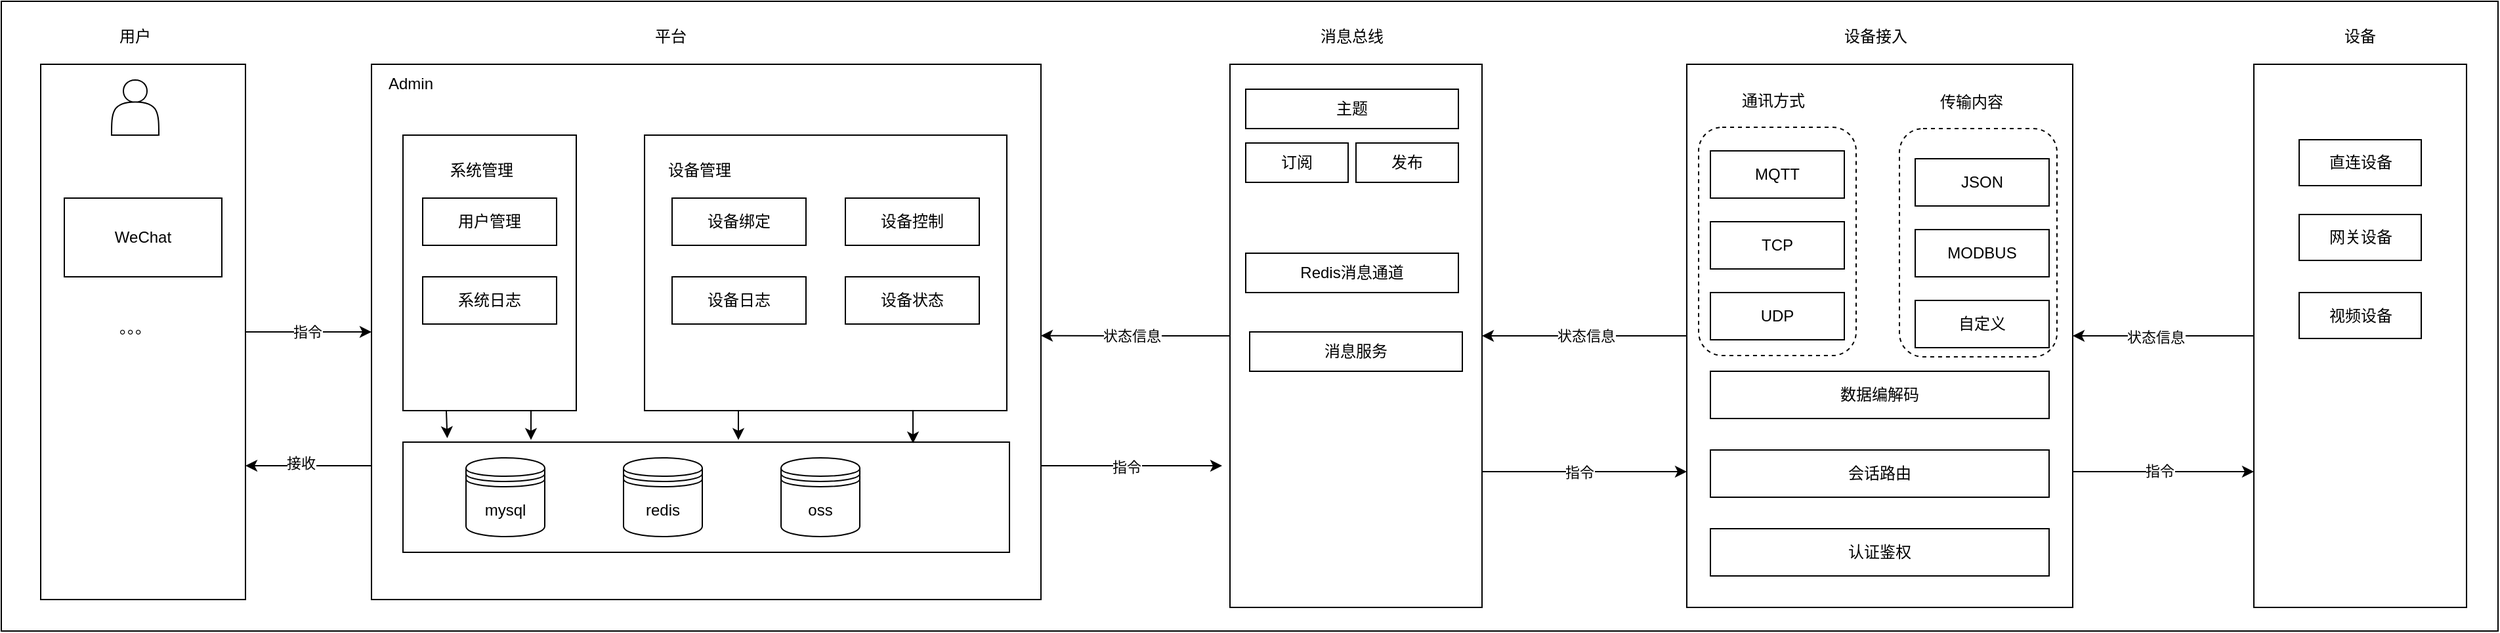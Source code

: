 <mxfile version="24.7.16">
  <diagram name="第 1 页" id="Uymzaz3JeZ9fraL9nddr">
    <mxGraphModel dx="1207" dy="711" grid="1" gridSize="6" guides="1" tooltips="1" connect="1" arrows="1" fold="1" page="1" pageScale="1" pageWidth="4681" pageHeight="3300" math="0" shadow="0">
      <root>
        <mxCell id="0" />
        <mxCell id="1" parent="0" />
        <mxCell id="L5mioAHmbzhNOaYdM3QG-81" value="" style="rounded=0;whiteSpace=wrap;html=1;" vertex="1" parent="1">
          <mxGeometry x="132" y="186" width="1902" height="480" as="geometry" />
        </mxCell>
        <mxCell id="L5mioAHmbzhNOaYdM3QG-66" style="edgeStyle=orthogonalEdgeStyle;rounded=0;orthogonalLoop=1;jettySize=auto;html=1;exitX=0;exitY=0.5;exitDx=0;exitDy=0;entryX=1;entryY=0.5;entryDx=0;entryDy=0;" edge="1" parent="1" source="L5mioAHmbzhNOaYdM3QG-35" target="L5mioAHmbzhNOaYdM3QG-34">
          <mxGeometry relative="1" as="geometry" />
        </mxCell>
        <mxCell id="L5mioAHmbzhNOaYdM3QG-79" value="状态信息" style="edgeLabel;html=1;align=center;verticalAlign=middle;resizable=0;points=[];" vertex="1" connectable="0" parent="L5mioAHmbzhNOaYdM3QG-66">
          <mxGeometry x="-0.013" relative="1" as="geometry">
            <mxPoint as="offset" />
          </mxGeometry>
        </mxCell>
        <mxCell id="L5mioAHmbzhNOaYdM3QG-76" style="edgeStyle=orthogonalEdgeStyle;rounded=0;orthogonalLoop=1;jettySize=auto;html=1;exitX=1;exitY=0.75;exitDx=0;exitDy=0;entryX=0;entryY=0.75;entryDx=0;entryDy=0;" edge="1" parent="1" source="L5mioAHmbzhNOaYdM3QG-35" target="L5mioAHmbzhNOaYdM3QG-60">
          <mxGeometry relative="1" as="geometry" />
        </mxCell>
        <mxCell id="L5mioAHmbzhNOaYdM3QG-77" value="指令" style="edgeLabel;html=1;align=center;verticalAlign=middle;resizable=0;points=[];" vertex="1" connectable="0" parent="L5mioAHmbzhNOaYdM3QG-76">
          <mxGeometry x="-0.048" y="1" relative="1" as="geometry">
            <mxPoint as="offset" />
          </mxGeometry>
        </mxCell>
        <mxCell id="L5mioAHmbzhNOaYdM3QG-35" value="" style="rounded=0;whiteSpace=wrap;html=1;" vertex="1" parent="1">
          <mxGeometry x="1416" y="234" width="294" height="414" as="geometry" />
        </mxCell>
        <mxCell id="L5mioAHmbzhNOaYdM3QG-49" value="" style="rounded=1;whiteSpace=wrap;html=1;dashed=1;" vertex="1" parent="1">
          <mxGeometry x="1578" y="283" width="120" height="174" as="geometry" />
        </mxCell>
        <mxCell id="L5mioAHmbzhNOaYdM3QG-48" value="" style="rounded=1;whiteSpace=wrap;html=1;dashed=1;" vertex="1" parent="1">
          <mxGeometry x="1425" y="282" width="120" height="174" as="geometry" />
        </mxCell>
        <mxCell id="L5mioAHmbzhNOaYdM3QG-69" style="edgeStyle=orthogonalEdgeStyle;rounded=0;orthogonalLoop=1;jettySize=auto;html=1;exitX=0;exitY=0.75;exitDx=0;exitDy=0;entryX=1;entryY=0.75;entryDx=0;entryDy=0;" edge="1" parent="1" source="L5mioAHmbzhNOaYdM3QG-4" target="L5mioAHmbzhNOaYdM3QG-1">
          <mxGeometry relative="1" as="geometry">
            <mxPoint x="324" y="540" as="targetPoint" />
          </mxGeometry>
        </mxCell>
        <mxCell id="L5mioAHmbzhNOaYdM3QG-70" value="接收" style="edgeLabel;html=1;align=center;verticalAlign=middle;resizable=0;points=[];" vertex="1" connectable="0" parent="L5mioAHmbzhNOaYdM3QG-69">
          <mxGeometry x="0.12" y="-2" relative="1" as="geometry">
            <mxPoint as="offset" />
          </mxGeometry>
        </mxCell>
        <mxCell id="L5mioAHmbzhNOaYdM3QG-72" style="edgeStyle=orthogonalEdgeStyle;rounded=0;orthogonalLoop=1;jettySize=auto;html=1;exitX=1;exitY=0.75;exitDx=0;exitDy=0;" edge="1" parent="1" source="L5mioAHmbzhNOaYdM3QG-4">
          <mxGeometry relative="1" as="geometry">
            <mxPoint x="1062" y="540" as="targetPoint" />
          </mxGeometry>
        </mxCell>
        <mxCell id="L5mioAHmbzhNOaYdM3QG-74" value="指令" style="edgeLabel;html=1;align=center;verticalAlign=middle;resizable=0;points=[];" vertex="1" connectable="0" parent="L5mioAHmbzhNOaYdM3QG-72">
          <mxGeometry x="-0.066" y="-1" relative="1" as="geometry">
            <mxPoint as="offset" />
          </mxGeometry>
        </mxCell>
        <mxCell id="L5mioAHmbzhNOaYdM3QG-4" value="" style="rounded=0;whiteSpace=wrap;html=1;" vertex="1" parent="1">
          <mxGeometry x="414" y="234" width="510" height="408" as="geometry" />
        </mxCell>
        <mxCell id="L5mioAHmbzhNOaYdM3QG-24" value="" style="verticalLabelPosition=bottom;verticalAlign=top;html=1;shape=mxgraph.basic.rect;fillColor2=none;strokeWidth=1;size=20;indent=5;" vertex="1" parent="1">
          <mxGeometry x="438" y="522" width="462" height="84" as="geometry" />
        </mxCell>
        <mxCell id="L5mioAHmbzhNOaYdM3QG-68" style="edgeStyle=orthogonalEdgeStyle;rounded=0;orthogonalLoop=1;jettySize=auto;html=1;exitX=1;exitY=0.5;exitDx=0;exitDy=0;entryX=0;entryY=0.5;entryDx=0;entryDy=0;" edge="1" parent="1" source="L5mioAHmbzhNOaYdM3QG-1" target="L5mioAHmbzhNOaYdM3QG-4">
          <mxGeometry relative="1" as="geometry">
            <mxPoint x="408" y="441" as="targetPoint" />
          </mxGeometry>
        </mxCell>
        <mxCell id="L5mioAHmbzhNOaYdM3QG-71" value="指令" style="edgeLabel;html=1;align=center;verticalAlign=middle;resizable=0;points=[];" vertex="1" connectable="0" parent="L5mioAHmbzhNOaYdM3QG-68">
          <mxGeometry x="-0.02" relative="1" as="geometry">
            <mxPoint as="offset" />
          </mxGeometry>
        </mxCell>
        <mxCell id="L5mioAHmbzhNOaYdM3QG-1" value="" style="rounded=0;whiteSpace=wrap;html=1;" vertex="1" parent="1">
          <mxGeometry x="162" y="234" width="156" height="408" as="geometry" />
        </mxCell>
        <mxCell id="L5mioAHmbzhNOaYdM3QG-2" value="" style="shape=actor;whiteSpace=wrap;html=1;" vertex="1" parent="1">
          <mxGeometry x="216" y="246" width="36" height="42" as="geometry" />
        </mxCell>
        <mxCell id="L5mioAHmbzhNOaYdM3QG-3" value="WeChat" style="rounded=0;whiteSpace=wrap;html=1;" vertex="1" parent="1">
          <mxGeometry x="180" y="336" width="120" height="60" as="geometry" />
        </mxCell>
        <mxCell id="L5mioAHmbzhNOaYdM3QG-5" value="" style="rounded=0;whiteSpace=wrap;html=1;" vertex="1" parent="1">
          <mxGeometry x="438" y="288" width="132" height="210" as="geometry" />
        </mxCell>
        <mxCell id="L5mioAHmbzhNOaYdM3QG-6" value="" style="rounded=0;whiteSpace=wrap;html=1;" vertex="1" parent="1">
          <mxGeometry x="622" y="288" width="276" height="210" as="geometry" />
        </mxCell>
        <mxCell id="L5mioAHmbzhNOaYdM3QG-7" value="系统管理" style="text;html=1;align=center;verticalAlign=middle;whiteSpace=wrap;rounded=0;" vertex="1" parent="1">
          <mxGeometry x="468" y="300" width="60" height="30" as="geometry" />
        </mxCell>
        <mxCell id="L5mioAHmbzhNOaYdM3QG-9" value="用户管理" style="rounded=0;whiteSpace=wrap;html=1;" vertex="1" parent="1">
          <mxGeometry x="453" y="336" width="102" height="36" as="geometry" />
        </mxCell>
        <mxCell id="L5mioAHmbzhNOaYdM3QG-11" value="设备管理" style="text;html=1;align=center;verticalAlign=middle;whiteSpace=wrap;rounded=0;" vertex="1" parent="1">
          <mxGeometry x="634" y="300" width="60" height="30" as="geometry" />
        </mxCell>
        <mxCell id="L5mioAHmbzhNOaYdM3QG-12" value="设备绑定" style="rounded=0;whiteSpace=wrap;html=1;" vertex="1" parent="1">
          <mxGeometry x="643" y="336" width="102" height="36" as="geometry" />
        </mxCell>
        <mxCell id="L5mioAHmbzhNOaYdM3QG-14" value="设备控制" style="rounded=0;whiteSpace=wrap;html=1;" vertex="1" parent="1">
          <mxGeometry x="775" y="336" width="102" height="36" as="geometry" />
        </mxCell>
        <mxCell id="L5mioAHmbzhNOaYdM3QG-15" value="设备日志" style="rounded=0;whiteSpace=wrap;html=1;" vertex="1" parent="1">
          <mxGeometry x="643" y="396" width="102" height="36" as="geometry" />
        </mxCell>
        <mxCell id="L5mioAHmbzhNOaYdM3QG-16" value="设备状态" style="rounded=0;whiteSpace=wrap;html=1;" vertex="1" parent="1">
          <mxGeometry x="775" y="396" width="102" height="36" as="geometry" />
        </mxCell>
        <mxCell id="L5mioAHmbzhNOaYdM3QG-17" value="Admin" style="text;html=1;align=center;verticalAlign=middle;whiteSpace=wrap;rounded=0;" vertex="1" parent="1">
          <mxGeometry x="414" y="234" width="60" height="30" as="geometry" />
        </mxCell>
        <mxCell id="L5mioAHmbzhNOaYdM3QG-21" value="mysql" style="shape=datastore;whiteSpace=wrap;html=1;" vertex="1" parent="1">
          <mxGeometry x="486" y="534" width="60" height="60" as="geometry" />
        </mxCell>
        <mxCell id="L5mioAHmbzhNOaYdM3QG-22" value="redis" style="shape=datastore;whiteSpace=wrap;html=1;" vertex="1" parent="1">
          <mxGeometry x="606" y="534" width="60" height="60" as="geometry" />
        </mxCell>
        <mxCell id="L5mioAHmbzhNOaYdM3QG-25" value="oss" style="shape=datastore;whiteSpace=wrap;html=1;" vertex="1" parent="1">
          <mxGeometry x="726" y="534" width="60" height="60" as="geometry" />
        </mxCell>
        <mxCell id="L5mioAHmbzhNOaYdM3QG-28" style="edgeStyle=orthogonalEdgeStyle;rounded=0;orthogonalLoop=1;jettySize=auto;html=1;exitX=0.25;exitY=1;exitDx=0;exitDy=0;entryX=0.073;entryY=-0.036;entryDx=0;entryDy=0;entryPerimeter=0;" edge="1" parent="1" source="L5mioAHmbzhNOaYdM3QG-5" target="L5mioAHmbzhNOaYdM3QG-24">
          <mxGeometry relative="1" as="geometry" />
        </mxCell>
        <mxCell id="L5mioAHmbzhNOaYdM3QG-29" style="edgeStyle=orthogonalEdgeStyle;rounded=0;orthogonalLoop=1;jettySize=auto;html=1;exitX=0.75;exitY=1;exitDx=0;exitDy=0;entryX=0.211;entryY=-0.02;entryDx=0;entryDy=0;entryPerimeter=0;" edge="1" parent="1" source="L5mioAHmbzhNOaYdM3QG-5" target="L5mioAHmbzhNOaYdM3QG-24">
          <mxGeometry relative="1" as="geometry" />
        </mxCell>
        <mxCell id="L5mioAHmbzhNOaYdM3QG-30" style="edgeStyle=orthogonalEdgeStyle;rounded=0;orthogonalLoop=1;jettySize=auto;html=1;exitX=0.25;exitY=1;exitDx=0;exitDy=0;entryX=0.553;entryY=-0.02;entryDx=0;entryDy=0;entryPerimeter=0;" edge="1" parent="1" source="L5mioAHmbzhNOaYdM3QG-6" target="L5mioAHmbzhNOaYdM3QG-24">
          <mxGeometry relative="1" as="geometry" />
        </mxCell>
        <mxCell id="L5mioAHmbzhNOaYdM3QG-31" style="edgeStyle=orthogonalEdgeStyle;rounded=0;orthogonalLoop=1;jettySize=auto;html=1;exitX=0.75;exitY=1;exitDx=0;exitDy=0;entryX=0.841;entryY=0.012;entryDx=0;entryDy=0;entryPerimeter=0;" edge="1" parent="1" source="L5mioAHmbzhNOaYdM3QG-6" target="L5mioAHmbzhNOaYdM3QG-24">
          <mxGeometry relative="1" as="geometry" />
        </mxCell>
        <mxCell id="L5mioAHmbzhNOaYdM3QG-32" value="。。。" style="text;html=1;align=center;verticalAlign=middle;whiteSpace=wrap;rounded=0;" vertex="1" parent="1">
          <mxGeometry x="204" y="420" width="60" height="30" as="geometry" />
        </mxCell>
        <mxCell id="L5mioAHmbzhNOaYdM3QG-67" style="edgeStyle=orthogonalEdgeStyle;rounded=0;orthogonalLoop=1;jettySize=auto;html=1;exitX=0;exitY=0.5;exitDx=0;exitDy=0;entryX=1;entryY=0.507;entryDx=0;entryDy=0;entryPerimeter=0;" edge="1" parent="1" source="L5mioAHmbzhNOaYdM3QG-34" target="L5mioAHmbzhNOaYdM3QG-4">
          <mxGeometry relative="1" as="geometry">
            <mxPoint x="930" y="441" as="targetPoint" />
          </mxGeometry>
        </mxCell>
        <mxCell id="L5mioAHmbzhNOaYdM3QG-80" value="状态信息" style="edgeLabel;html=1;align=center;verticalAlign=middle;resizable=0;points=[];" vertex="1" connectable="0" parent="L5mioAHmbzhNOaYdM3QG-67">
          <mxGeometry x="0.17" y="-2" relative="1" as="geometry">
            <mxPoint x="9" y="2" as="offset" />
          </mxGeometry>
        </mxCell>
        <mxCell id="L5mioAHmbzhNOaYdM3QG-73" style="edgeStyle=orthogonalEdgeStyle;rounded=0;orthogonalLoop=1;jettySize=auto;html=1;exitX=1;exitY=0.75;exitDx=0;exitDy=0;entryX=0;entryY=0.75;entryDx=0;entryDy=0;" edge="1" parent="1" source="L5mioAHmbzhNOaYdM3QG-34" target="L5mioAHmbzhNOaYdM3QG-35">
          <mxGeometry relative="1" as="geometry" />
        </mxCell>
        <mxCell id="L5mioAHmbzhNOaYdM3QG-75" value="指令" style="edgeLabel;html=1;align=center;verticalAlign=middle;resizable=0;points=[];" vertex="1" connectable="0" parent="L5mioAHmbzhNOaYdM3QG-73">
          <mxGeometry x="-0.056" relative="1" as="geometry">
            <mxPoint as="offset" />
          </mxGeometry>
        </mxCell>
        <mxCell id="L5mioAHmbzhNOaYdM3QG-34" value="" style="rounded=0;whiteSpace=wrap;html=1;" vertex="1" parent="1">
          <mxGeometry x="1068" y="234" width="192" height="414" as="geometry" />
        </mxCell>
        <mxCell id="L5mioAHmbzhNOaYdM3QG-37" value="通讯方式" style="text;html=1;align=center;verticalAlign=middle;whiteSpace=wrap;rounded=0;" vertex="1" parent="1">
          <mxGeometry x="1452" y="247" width="60" height="30" as="geometry" />
        </mxCell>
        <mxCell id="L5mioAHmbzhNOaYdM3QG-38" value="MQTT" style="rounded=0;whiteSpace=wrap;html=1;" vertex="1" parent="1">
          <mxGeometry x="1434" y="300" width="102" height="36" as="geometry" />
        </mxCell>
        <mxCell id="L5mioAHmbzhNOaYdM3QG-39" value="TCP" style="rounded=0;whiteSpace=wrap;html=1;" vertex="1" parent="1">
          <mxGeometry x="1434" y="354" width="102" height="36" as="geometry" />
        </mxCell>
        <mxCell id="L5mioAHmbzhNOaYdM3QG-40" value="UDP" style="rounded=0;whiteSpace=wrap;html=1;" vertex="1" parent="1">
          <mxGeometry x="1434" y="408" width="102" height="36" as="geometry" />
        </mxCell>
        <mxCell id="L5mioAHmbzhNOaYdM3QG-41" value="传输内容" style="text;html=1;align=center;verticalAlign=middle;whiteSpace=wrap;rounded=0;" vertex="1" parent="1">
          <mxGeometry x="1603" y="248" width="60" height="30" as="geometry" />
        </mxCell>
        <mxCell id="L5mioAHmbzhNOaYdM3QG-42" value="JSON" style="rounded=0;whiteSpace=wrap;html=1;" vertex="1" parent="1">
          <mxGeometry x="1590" y="306" width="102" height="36" as="geometry" />
        </mxCell>
        <mxCell id="L5mioAHmbzhNOaYdM3QG-43" value="MODBUS" style="rounded=0;whiteSpace=wrap;html=1;" vertex="1" parent="1">
          <mxGeometry x="1590" y="360" width="102" height="36" as="geometry" />
        </mxCell>
        <mxCell id="L5mioAHmbzhNOaYdM3QG-44" value="自定义" style="rounded=0;whiteSpace=wrap;html=1;" vertex="1" parent="1">
          <mxGeometry x="1590" y="414" width="102" height="36" as="geometry" />
        </mxCell>
        <mxCell id="L5mioAHmbzhNOaYdM3QG-45" value="数据编解码" style="rounded=0;whiteSpace=wrap;html=1;" vertex="1" parent="1">
          <mxGeometry x="1434" y="468" width="258" height="36" as="geometry" />
        </mxCell>
        <mxCell id="L5mioAHmbzhNOaYdM3QG-46" value="会话路由" style="rounded=0;whiteSpace=wrap;html=1;" vertex="1" parent="1">
          <mxGeometry x="1434" y="528" width="258" height="36" as="geometry" />
        </mxCell>
        <mxCell id="L5mioAHmbzhNOaYdM3QG-47" value="认证鉴权" style="rounded=0;whiteSpace=wrap;html=1;" vertex="1" parent="1">
          <mxGeometry x="1434" y="588" width="258" height="36" as="geometry" />
        </mxCell>
        <mxCell id="L5mioAHmbzhNOaYdM3QG-51" value="设备接入" style="text;html=1;align=center;verticalAlign=middle;whiteSpace=wrap;rounded=0;" vertex="1" parent="1">
          <mxGeometry x="1530" y="198" width="60" height="30" as="geometry" />
        </mxCell>
        <mxCell id="L5mioAHmbzhNOaYdM3QG-52" value="消息总线" style="text;html=1;align=center;verticalAlign=middle;whiteSpace=wrap;rounded=0;" vertex="1" parent="1">
          <mxGeometry x="1131" y="198" width="60" height="30" as="geometry" />
        </mxCell>
        <mxCell id="L5mioAHmbzhNOaYdM3QG-53" value="平台" style="text;html=1;align=center;verticalAlign=middle;whiteSpace=wrap;rounded=0;" vertex="1" parent="1">
          <mxGeometry x="612" y="198" width="60" height="30" as="geometry" />
        </mxCell>
        <mxCell id="L5mioAHmbzhNOaYdM3QG-54" value="用户" style="text;html=1;align=center;verticalAlign=middle;whiteSpace=wrap;rounded=0;" vertex="1" parent="1">
          <mxGeometry x="204" y="198" width="60" height="30" as="geometry" />
        </mxCell>
        <mxCell id="L5mioAHmbzhNOaYdM3QG-55" value="主题" style="rounded=0;whiteSpace=wrap;html=1;" vertex="1" parent="1">
          <mxGeometry x="1080" y="253" width="162" height="30" as="geometry" />
        </mxCell>
        <mxCell id="L5mioAHmbzhNOaYdM3QG-56" value="订阅" style="rounded=0;whiteSpace=wrap;html=1;" vertex="1" parent="1">
          <mxGeometry x="1080" y="294" width="78" height="30" as="geometry" />
        </mxCell>
        <mxCell id="L5mioAHmbzhNOaYdM3QG-57" value="发布" style="rounded=0;whiteSpace=wrap;html=1;" vertex="1" parent="1">
          <mxGeometry x="1164" y="294" width="78" height="30" as="geometry" />
        </mxCell>
        <mxCell id="L5mioAHmbzhNOaYdM3QG-58" value="Redis消息通道" style="rounded=0;whiteSpace=wrap;html=1;" vertex="1" parent="1">
          <mxGeometry x="1080" y="378" width="162" height="30" as="geometry" />
        </mxCell>
        <mxCell id="L5mioAHmbzhNOaYdM3QG-59" value="消息服务" style="rounded=0;whiteSpace=wrap;html=1;" vertex="1" parent="1">
          <mxGeometry x="1083" y="438" width="162" height="30" as="geometry" />
        </mxCell>
        <mxCell id="L5mioAHmbzhNOaYdM3QG-65" style="edgeStyle=orthogonalEdgeStyle;rounded=0;orthogonalLoop=1;jettySize=auto;html=1;exitX=0;exitY=0.5;exitDx=0;exitDy=0;entryX=1;entryY=0.5;entryDx=0;entryDy=0;" edge="1" parent="1" source="L5mioAHmbzhNOaYdM3QG-60" target="L5mioAHmbzhNOaYdM3QG-35">
          <mxGeometry relative="1" as="geometry" />
        </mxCell>
        <mxCell id="L5mioAHmbzhNOaYdM3QG-78" value="状态信息" style="edgeLabel;html=1;align=center;verticalAlign=middle;resizable=0;points=[];" vertex="1" connectable="0" parent="L5mioAHmbzhNOaYdM3QG-65">
          <mxGeometry x="0.087" y="1" relative="1" as="geometry">
            <mxPoint as="offset" />
          </mxGeometry>
        </mxCell>
        <mxCell id="L5mioAHmbzhNOaYdM3QG-60" value="" style="rounded=0;whiteSpace=wrap;html=1;" vertex="1" parent="1">
          <mxGeometry x="1848" y="234" width="162" height="414" as="geometry" />
        </mxCell>
        <mxCell id="L5mioAHmbzhNOaYdM3QG-61" value="设备" style="text;html=1;align=center;verticalAlign=middle;whiteSpace=wrap;rounded=0;" vertex="1" parent="1">
          <mxGeometry x="1899" y="198" width="60" height="30" as="geometry" />
        </mxCell>
        <mxCell id="L5mioAHmbzhNOaYdM3QG-62" value="直连设备" style="rounded=0;whiteSpace=wrap;html=1;" vertex="1" parent="1">
          <mxGeometry x="1882.5" y="291.5" width="93" height="35" as="geometry" />
        </mxCell>
        <mxCell id="L5mioAHmbzhNOaYdM3QG-63" value="网关设备" style="rounded=0;whiteSpace=wrap;html=1;" vertex="1" parent="1">
          <mxGeometry x="1882.5" y="348.5" width="93" height="35" as="geometry" />
        </mxCell>
        <mxCell id="L5mioAHmbzhNOaYdM3QG-64" value="视频设备" style="rounded=0;whiteSpace=wrap;html=1;" vertex="1" parent="1">
          <mxGeometry x="1882.5" y="408" width="93" height="35" as="geometry" />
        </mxCell>
        <mxCell id="L5mioAHmbzhNOaYdM3QG-82" value="系统日志" style="rounded=0;whiteSpace=wrap;html=1;" vertex="1" parent="1">
          <mxGeometry x="453" y="396" width="102" height="36" as="geometry" />
        </mxCell>
      </root>
    </mxGraphModel>
  </diagram>
</mxfile>
